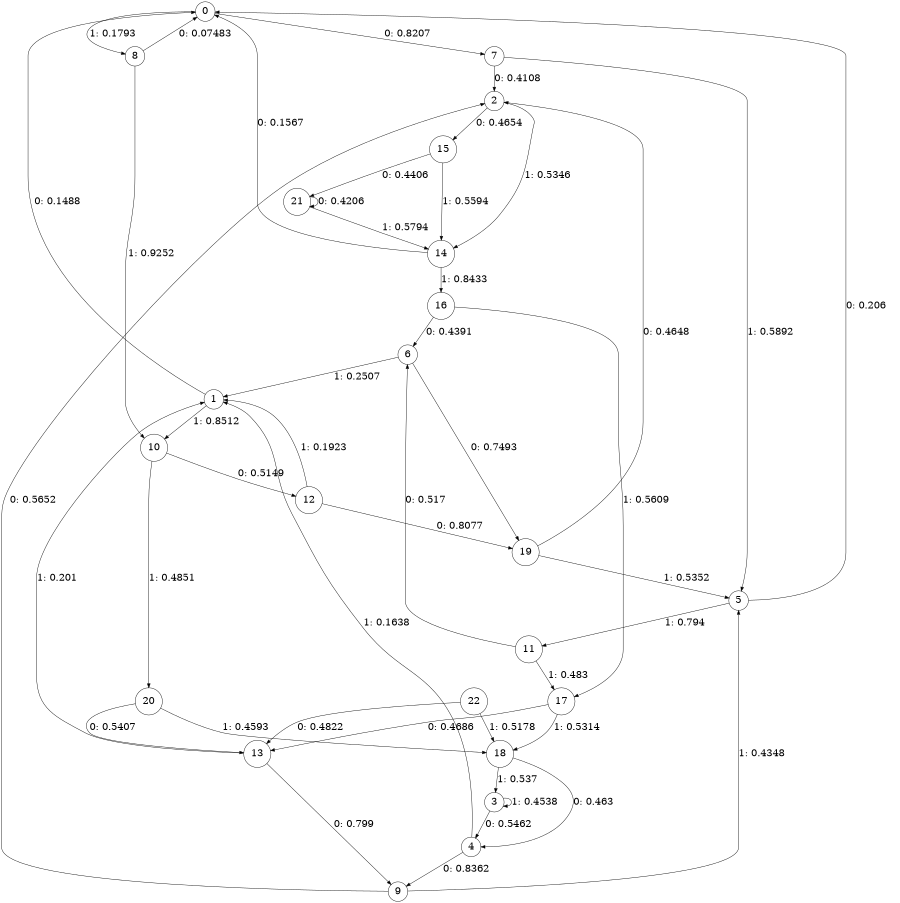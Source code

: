 digraph "ch13randomL5" {
size = "6,8.5";
ratio = "fill";
node [shape = circle];
node [fontsize = 24];
edge [fontsize = 24];
0 -> 7 [label = "0: 0.8207   "];
0 -> 8 [label = "1: 0.1793   "];
1 -> 0 [label = "0: 0.1488   "];
1 -> 10 [label = "1: 0.8512   "];
2 -> 15 [label = "0: 0.4654   "];
2 -> 14 [label = "1: 0.5346   "];
3 -> 4 [label = "0: 0.5462   "];
3 -> 3 [label = "1: 0.4538   "];
4 -> 9 [label = "0: 0.8362   "];
4 -> 1 [label = "1: 0.1638   "];
5 -> 0 [label = "0: 0.206    "];
5 -> 11 [label = "1: 0.794    "];
6 -> 19 [label = "0: 0.7493   "];
6 -> 1 [label = "1: 0.2507   "];
7 -> 2 [label = "0: 0.4108   "];
7 -> 5 [label = "1: 0.5892   "];
8 -> 0 [label = "0: 0.07483  "];
8 -> 10 [label = "1: 0.9252   "];
9 -> 2 [label = "0: 0.5652   "];
9 -> 5 [label = "1: 0.4348   "];
10 -> 12 [label = "0: 0.5149   "];
10 -> 20 [label = "1: 0.4851   "];
11 -> 6 [label = "0: 0.517    "];
11 -> 17 [label = "1: 0.483    "];
12 -> 19 [label = "0: 0.8077   "];
12 -> 1 [label = "1: 0.1923   "];
13 -> 9 [label = "0: 0.799    "];
13 -> 1 [label = "1: 0.201    "];
14 -> 0 [label = "0: 0.1567   "];
14 -> 16 [label = "1: 0.8433   "];
15 -> 21 [label = "0: 0.4406   "];
15 -> 14 [label = "1: 0.5594   "];
16 -> 6 [label = "0: 0.4391   "];
16 -> 17 [label = "1: 0.5609   "];
17 -> 13 [label = "0: 0.4686   "];
17 -> 18 [label = "1: 0.5314   "];
18 -> 4 [label = "0: 0.463    "];
18 -> 3 [label = "1: 0.537    "];
19 -> 2 [label = "0: 0.4648   "];
19 -> 5 [label = "1: 0.5352   "];
20 -> 13 [label = "0: 0.5407   "];
20 -> 18 [label = "1: 0.4593   "];
21 -> 21 [label = "0: 0.4206   "];
21 -> 14 [label = "1: 0.5794   "];
22 -> 13 [label = "0: 0.4822   "];
22 -> 18 [label = "1: 0.5178   "];
}